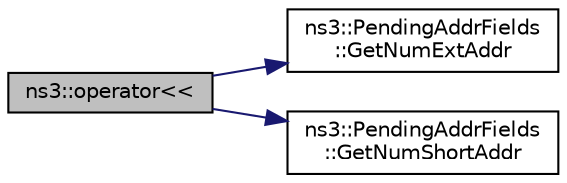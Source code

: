 digraph "ns3::operator&lt;&lt;"
{
 // LATEX_PDF_SIZE
  edge [fontname="Helvetica",fontsize="10",labelfontname="Helvetica",labelfontsize="10"];
  node [fontname="Helvetica",fontsize="10",shape=record];
  rankdir="LR";
  Node1 [label="ns3::operator\<\<",height=0.2,width=0.4,color="black", fillcolor="grey75", style="filled", fontcolor="black",tooltip="output stream output operator"];
  Node1 -> Node2 [color="midnightblue",fontsize="10",style="solid",fontname="Helvetica"];
  Node2 [label="ns3::PendingAddrFields\l::GetNumExtAddr",height=0.2,width=0.4,color="black", fillcolor="white", style="filled",URL="$classns3_1_1_pending_addr_fields.html#a5445bfc7a8f182f47deb6fb9444a184e",tooltip="Get the number of Extended Pending Address indicated in the Pending Address Specification Field."];
  Node1 -> Node3 [color="midnightblue",fontsize="10",style="solid",fontname="Helvetica"];
  Node3 [label="ns3::PendingAddrFields\l::GetNumShortAddr",height=0.2,width=0.4,color="black", fillcolor="white", style="filled",URL="$classns3_1_1_pending_addr_fields.html#ab537b2e6f11cb6b76f6dca3f6ffc88ef",tooltip="Get the number of Short Pending Address indicated in the Pending Address Specification Field."];
}
